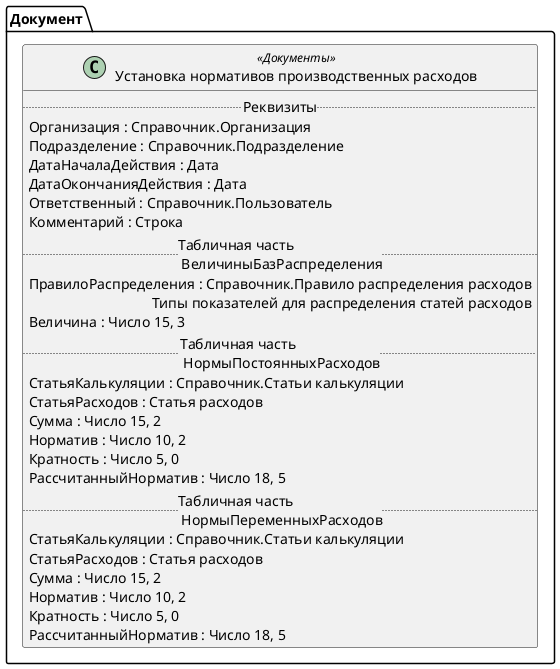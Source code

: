 ﻿@startuml УстановкаНормативовПроизводственныхРасходов
'!include templates.wsd
'..\include templates.wsd
class Документ.УстановкаНормативовПроизводственныхРасходов as "Установка нормативов производственных расходов" <<Документы>>
{
..Реквизиты..
Организация : Справочник.Организация
Подразделение : Справочник.Подразделение
ДатаНачалаДействия : Дата
ДатаОкончанияДействия : Дата
Ответственный : Справочник.Пользователь
Комментарий : Строка
..Табличная часть \n ВеличиныБазРаспределения..
ПравилоРаспределения : Справочник.Правило распределения расходов\rТипы показателей для распределения статей расходов
Величина : Число 15, 3
..Табличная часть \n НормыПостоянныхРасходов..
СтатьяКалькуляции : Справочник.Статьи калькуляции
СтатьяРасходов : Статья расходов
Сумма : Число 15, 2
Норматив : Число 10, 2
Кратность : Число 5, 0
РассчитанныйНорматив : Число 18, 5
..Табличная часть \n НормыПеременныхРасходов..
СтатьяКалькуляции : Справочник.Статьи калькуляции
СтатьяРасходов : Статья расходов
Сумма : Число 15, 2
Норматив : Число 10, 2
Кратность : Число 5, 0
РассчитанныйНорматив : Число 18, 5
}
@enduml

